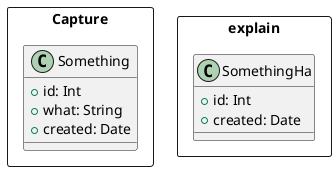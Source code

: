 @startuml meusys

package Capture <<Rectangle>> {

  ' alguma coisa
  class Something {  
    + id: Int
    + what: String
    + created: Date
  }

}

package explain <<Rectangle>> {

  ' alguma coisa
  class SomethingHa {  
    + id: Int
    + created: Date
  }

}

@enduml 